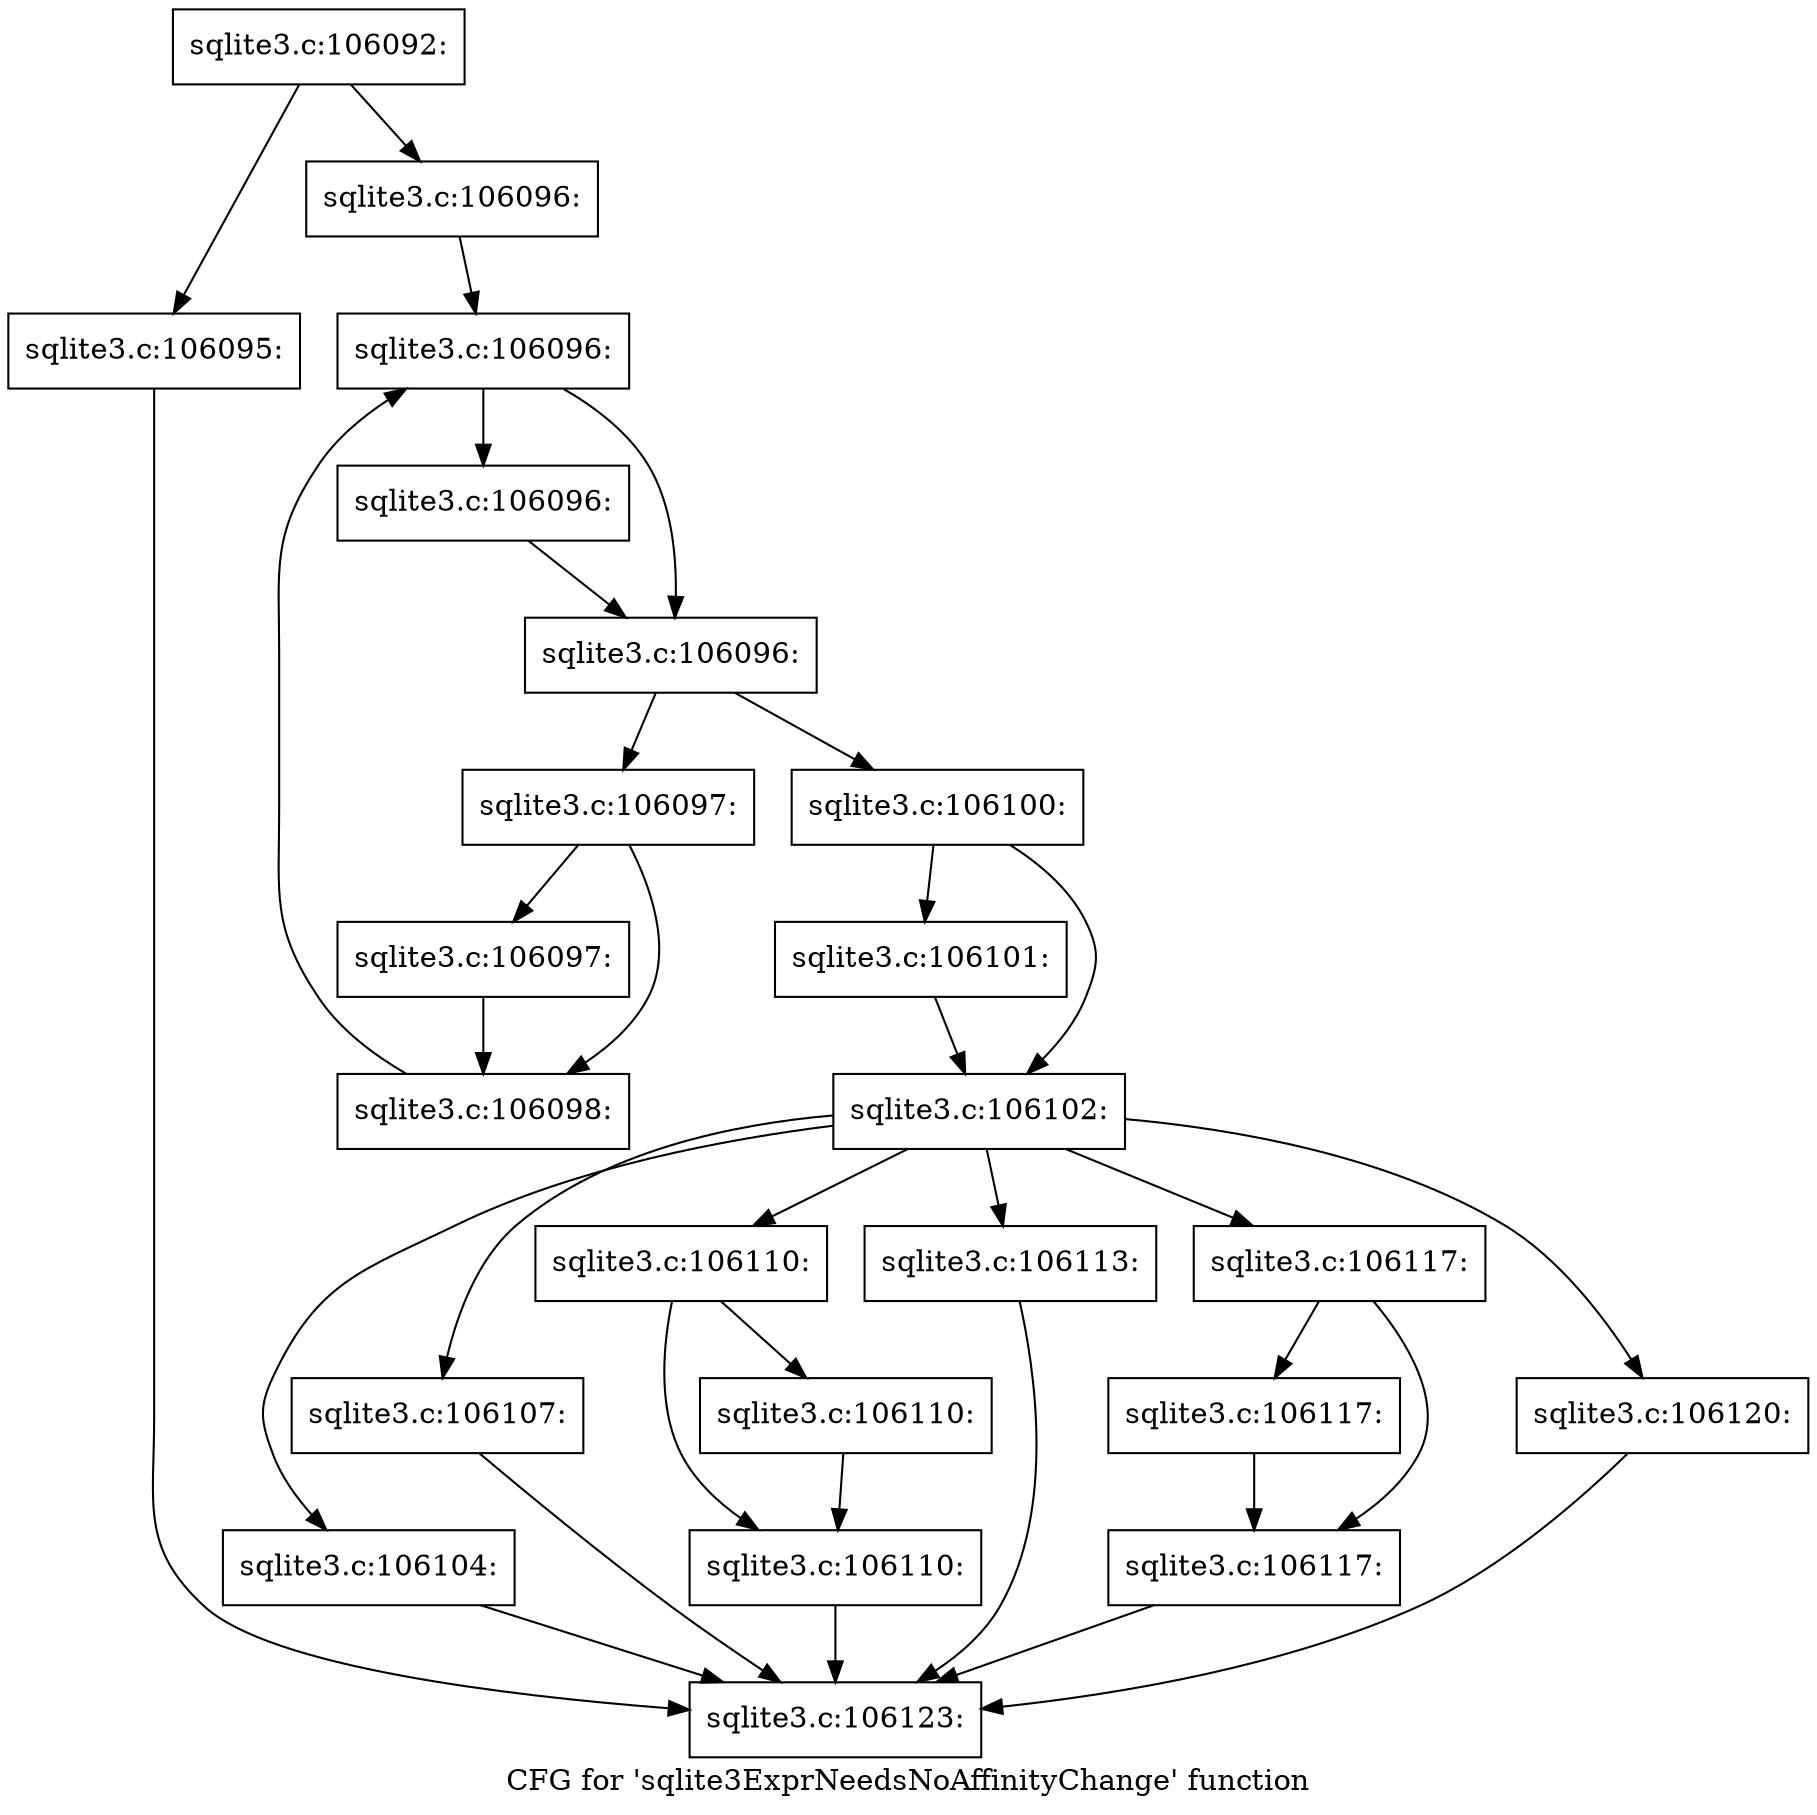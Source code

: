 digraph "CFG for 'sqlite3ExprNeedsNoAffinityChange' function" {
	label="CFG for 'sqlite3ExprNeedsNoAffinityChange' function";

	Node0x55c0f9a2b7d0 [shape=record,label="{sqlite3.c:106092:}"];
	Node0x55c0f9a2b7d0 -> Node0x55c0f9a337a0;
	Node0x55c0f9a2b7d0 -> Node0x55c0f9a337f0;
	Node0x55c0f9a337a0 [shape=record,label="{sqlite3.c:106095:}"];
	Node0x55c0f9a337a0 -> Node0x55c0f9a2b950;
	Node0x55c0f9a337f0 [shape=record,label="{sqlite3.c:106096:}"];
	Node0x55c0f9a337f0 -> Node0x55c0f9a33c40;
	Node0x55c0f9a33c40 [shape=record,label="{sqlite3.c:106096:}"];
	Node0x55c0f9a33c40 -> Node0x55c0f9a33e20;
	Node0x55c0f9a33c40 -> Node0x55c0f9a33e70;
	Node0x55c0f9a33e70 [shape=record,label="{sqlite3.c:106096:}"];
	Node0x55c0f9a33e70 -> Node0x55c0f9a33e20;
	Node0x55c0f9a33e20 [shape=record,label="{sqlite3.c:106096:}"];
	Node0x55c0f9a33e20 -> Node0x55c0f9a347c0;
	Node0x55c0f9a33e20 -> Node0x55c0f9a33da0;
	Node0x55c0f9a347c0 [shape=record,label="{sqlite3.c:106097:}"];
	Node0x55c0f9a347c0 -> Node0x55c0f9a349d0;
	Node0x55c0f9a347c0 -> Node0x55c0f9a34a20;
	Node0x55c0f9a349d0 [shape=record,label="{sqlite3.c:106097:}"];
	Node0x55c0f9a349d0 -> Node0x55c0f9a34a20;
	Node0x55c0f9a34a20 [shape=record,label="{sqlite3.c:106098:}"];
	Node0x55c0f9a34a20 -> Node0x55c0f9a33c40;
	Node0x55c0f9a33da0 [shape=record,label="{sqlite3.c:106100:}"];
	Node0x55c0f9a33da0 -> Node0x55c0f9a35740;
	Node0x55c0f9a33da0 -> Node0x55c0f9a35790;
	Node0x55c0f9a35740 [shape=record,label="{sqlite3.c:106101:}"];
	Node0x55c0f9a35740 -> Node0x55c0f9a35790;
	Node0x55c0f9a35790 [shape=record,label="{sqlite3.c:106102:}"];
	Node0x55c0f9a35790 -> Node0x55c0f9a35fb0;
	Node0x55c0f9a35790 -> Node0x55c0f9a36390;
	Node0x55c0f9a35790 -> Node0x55c0f9a36850;
	Node0x55c0f9a35790 -> Node0x55c0f9a36d10;
	Node0x55c0f9a35790 -> Node0x55c0f9a375d0;
	Node0x55c0f9a35790 -> Node0x55c0f9a37a80;
	Node0x55c0f9a36390 [shape=record,label="{sqlite3.c:106104:}"];
	Node0x55c0f9a36390 -> Node0x55c0f9a2b950;
	Node0x55c0f9a36850 [shape=record,label="{sqlite3.c:106107:}"];
	Node0x55c0f9a36850 -> Node0x55c0f9a2b950;
	Node0x55c0f9a36d10 [shape=record,label="{sqlite3.c:106110:}"];
	Node0x55c0f9a36d10 -> Node0x55c0f9a36e30;
	Node0x55c0f9a36d10 -> Node0x55c0f9a36e80;
	Node0x55c0f9a36e80 [shape=record,label="{sqlite3.c:106110:}"];
	Node0x55c0f9a36e80 -> Node0x55c0f9a36e30;
	Node0x55c0f9a36e30 [shape=record,label="{sqlite3.c:106110:}"];
	Node0x55c0f9a36e30 -> Node0x55c0f9a2b950;
	Node0x55c0f9a375d0 [shape=record,label="{sqlite3.c:106113:}"];
	Node0x55c0f9a375d0 -> Node0x55c0f9a2b950;
	Node0x55c0f9a37a80 [shape=record,label="{sqlite3.c:106117:}"];
	Node0x55c0f9a37a80 -> Node0x55c0f9a37c20;
	Node0x55c0f9a37a80 -> Node0x55c0f9a37bd0;
	Node0x55c0f9a37c20 [shape=record,label="{sqlite3.c:106117:}"];
	Node0x55c0f9a37c20 -> Node0x55c0f9a37bd0;
	Node0x55c0f9a37bd0 [shape=record,label="{sqlite3.c:106117:}"];
	Node0x55c0f9a37bd0 -> Node0x55c0f9a2b950;
	Node0x55c0f9a35fb0 [shape=record,label="{sqlite3.c:106120:}"];
	Node0x55c0f9a35fb0 -> Node0x55c0f9a2b950;
	Node0x55c0f9a2b950 [shape=record,label="{sqlite3.c:106123:}"];
}
